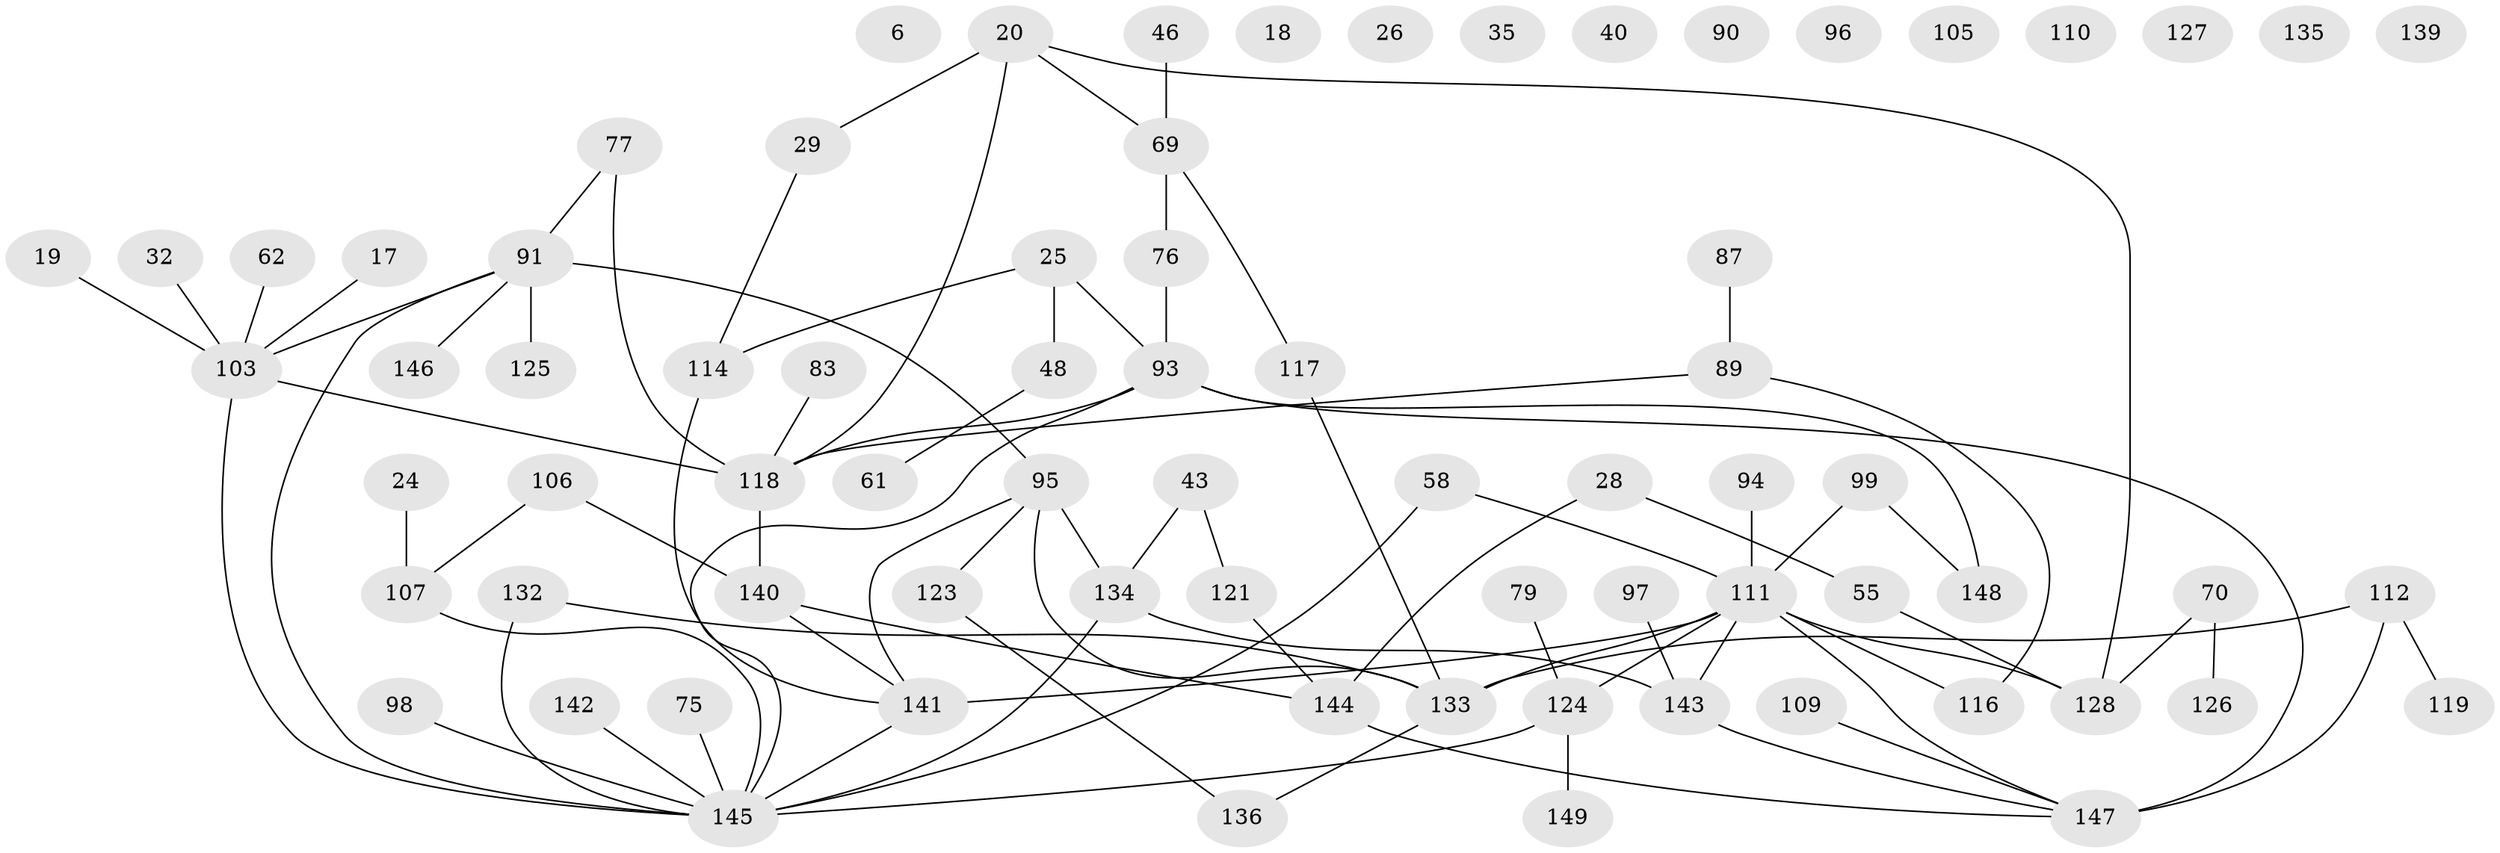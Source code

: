// original degree distribution, {1: 0.2214765100671141, 3: 0.20134228187919462, 5: 0.04697986577181208, 2: 0.3221476510067114, 0: 0.06711409395973154, 9: 0.006711409395973154, 4: 0.11409395973154363, 6: 0.013422818791946308, 7: 0.006711409395973154}
// Generated by graph-tools (version 1.1) at 2025/40/03/09/25 04:40:44]
// undirected, 74 vertices, 87 edges
graph export_dot {
graph [start="1"]
  node [color=gray90,style=filled];
  6;
  17;
  18;
  19;
  20 [super="+7"];
  24;
  25;
  26;
  28;
  29;
  32;
  35;
  40;
  43;
  46;
  48;
  55;
  58;
  61;
  62;
  69;
  70;
  75;
  76 [super="+37"];
  77;
  79;
  83 [super="+41"];
  87;
  89 [super="+56"];
  90;
  91;
  93 [super="+88"];
  94;
  95 [super="+82"];
  96 [super="+1"];
  97;
  98;
  99;
  103 [super="+30"];
  105;
  106 [super="+52"];
  107 [super="+11+68"];
  109;
  110;
  111 [super="+65+10+57+51"];
  112 [super="+54+74"];
  114 [super="+21"];
  116;
  117;
  118 [super="+92+71"];
  119;
  121;
  123 [super="+101"];
  124;
  125;
  126;
  127;
  128 [super="+47"];
  132 [super="+23+39"];
  133 [super="+4+129"];
  134;
  135;
  136;
  139 [super="+12"];
  140 [super="+72+67+108"];
  141 [super="+84+31+80+100"];
  142 [super="+115"];
  143 [super="+131"];
  144 [super="+130+137+104+14"];
  145 [super="+36+73+85+113+120"];
  146;
  147 [super="+22+138"];
  148;
  149 [super="+3"];
  17 -- 103;
  19 -- 103;
  20 -- 29;
  20 -- 69;
  20 -- 128;
  20 -- 118;
  24 -- 107;
  25 -- 48;
  25 -- 93 [weight=2];
  25 -- 114 [weight=2];
  28 -- 55;
  28 -- 144;
  29 -- 114;
  32 -- 103;
  43 -- 121;
  43 -- 134;
  46 -- 69;
  48 -- 61;
  55 -- 128;
  58 -- 111;
  58 -- 145;
  62 -- 103;
  69 -- 117;
  69 -- 76;
  70 -- 126;
  70 -- 128;
  75 -- 145;
  76 -- 93;
  77 -- 91;
  77 -- 118 [weight=2];
  79 -- 124;
  83 -- 118 [weight=2];
  87 -- 89 [weight=2];
  89 -- 116;
  89 -- 118;
  91 -- 95 [weight=2];
  91 -- 125;
  91 -- 146;
  91 -- 103;
  91 -- 145;
  93 -- 148;
  93 -- 118;
  93 -- 145;
  93 -- 147;
  94 -- 111;
  95 -- 134;
  95 -- 123;
  95 -- 133;
  95 -- 141;
  97 -- 143;
  98 -- 145;
  99 -- 148;
  99 -- 111;
  103 -- 118 [weight=2];
  103 -- 145;
  106 -- 107;
  106 -- 140;
  107 -- 145;
  109 -- 147;
  111 -- 116;
  111 -- 133 [weight=2];
  111 -- 124;
  111 -- 128;
  111 -- 143 [weight=2];
  111 -- 147;
  111 -- 141;
  112 -- 119;
  112 -- 147 [weight=3];
  112 -- 133;
  114 -- 141;
  117 -- 133;
  118 -- 140;
  121 -- 144;
  123 -- 136;
  124 -- 149;
  124 -- 145;
  132 -- 133;
  132 -- 145;
  133 -- 136;
  134 -- 143;
  134 -- 145;
  140 -- 144;
  140 -- 141;
  141 -- 145 [weight=2];
  142 -- 145 [weight=2];
  143 -- 147;
  144 -- 147;
}
